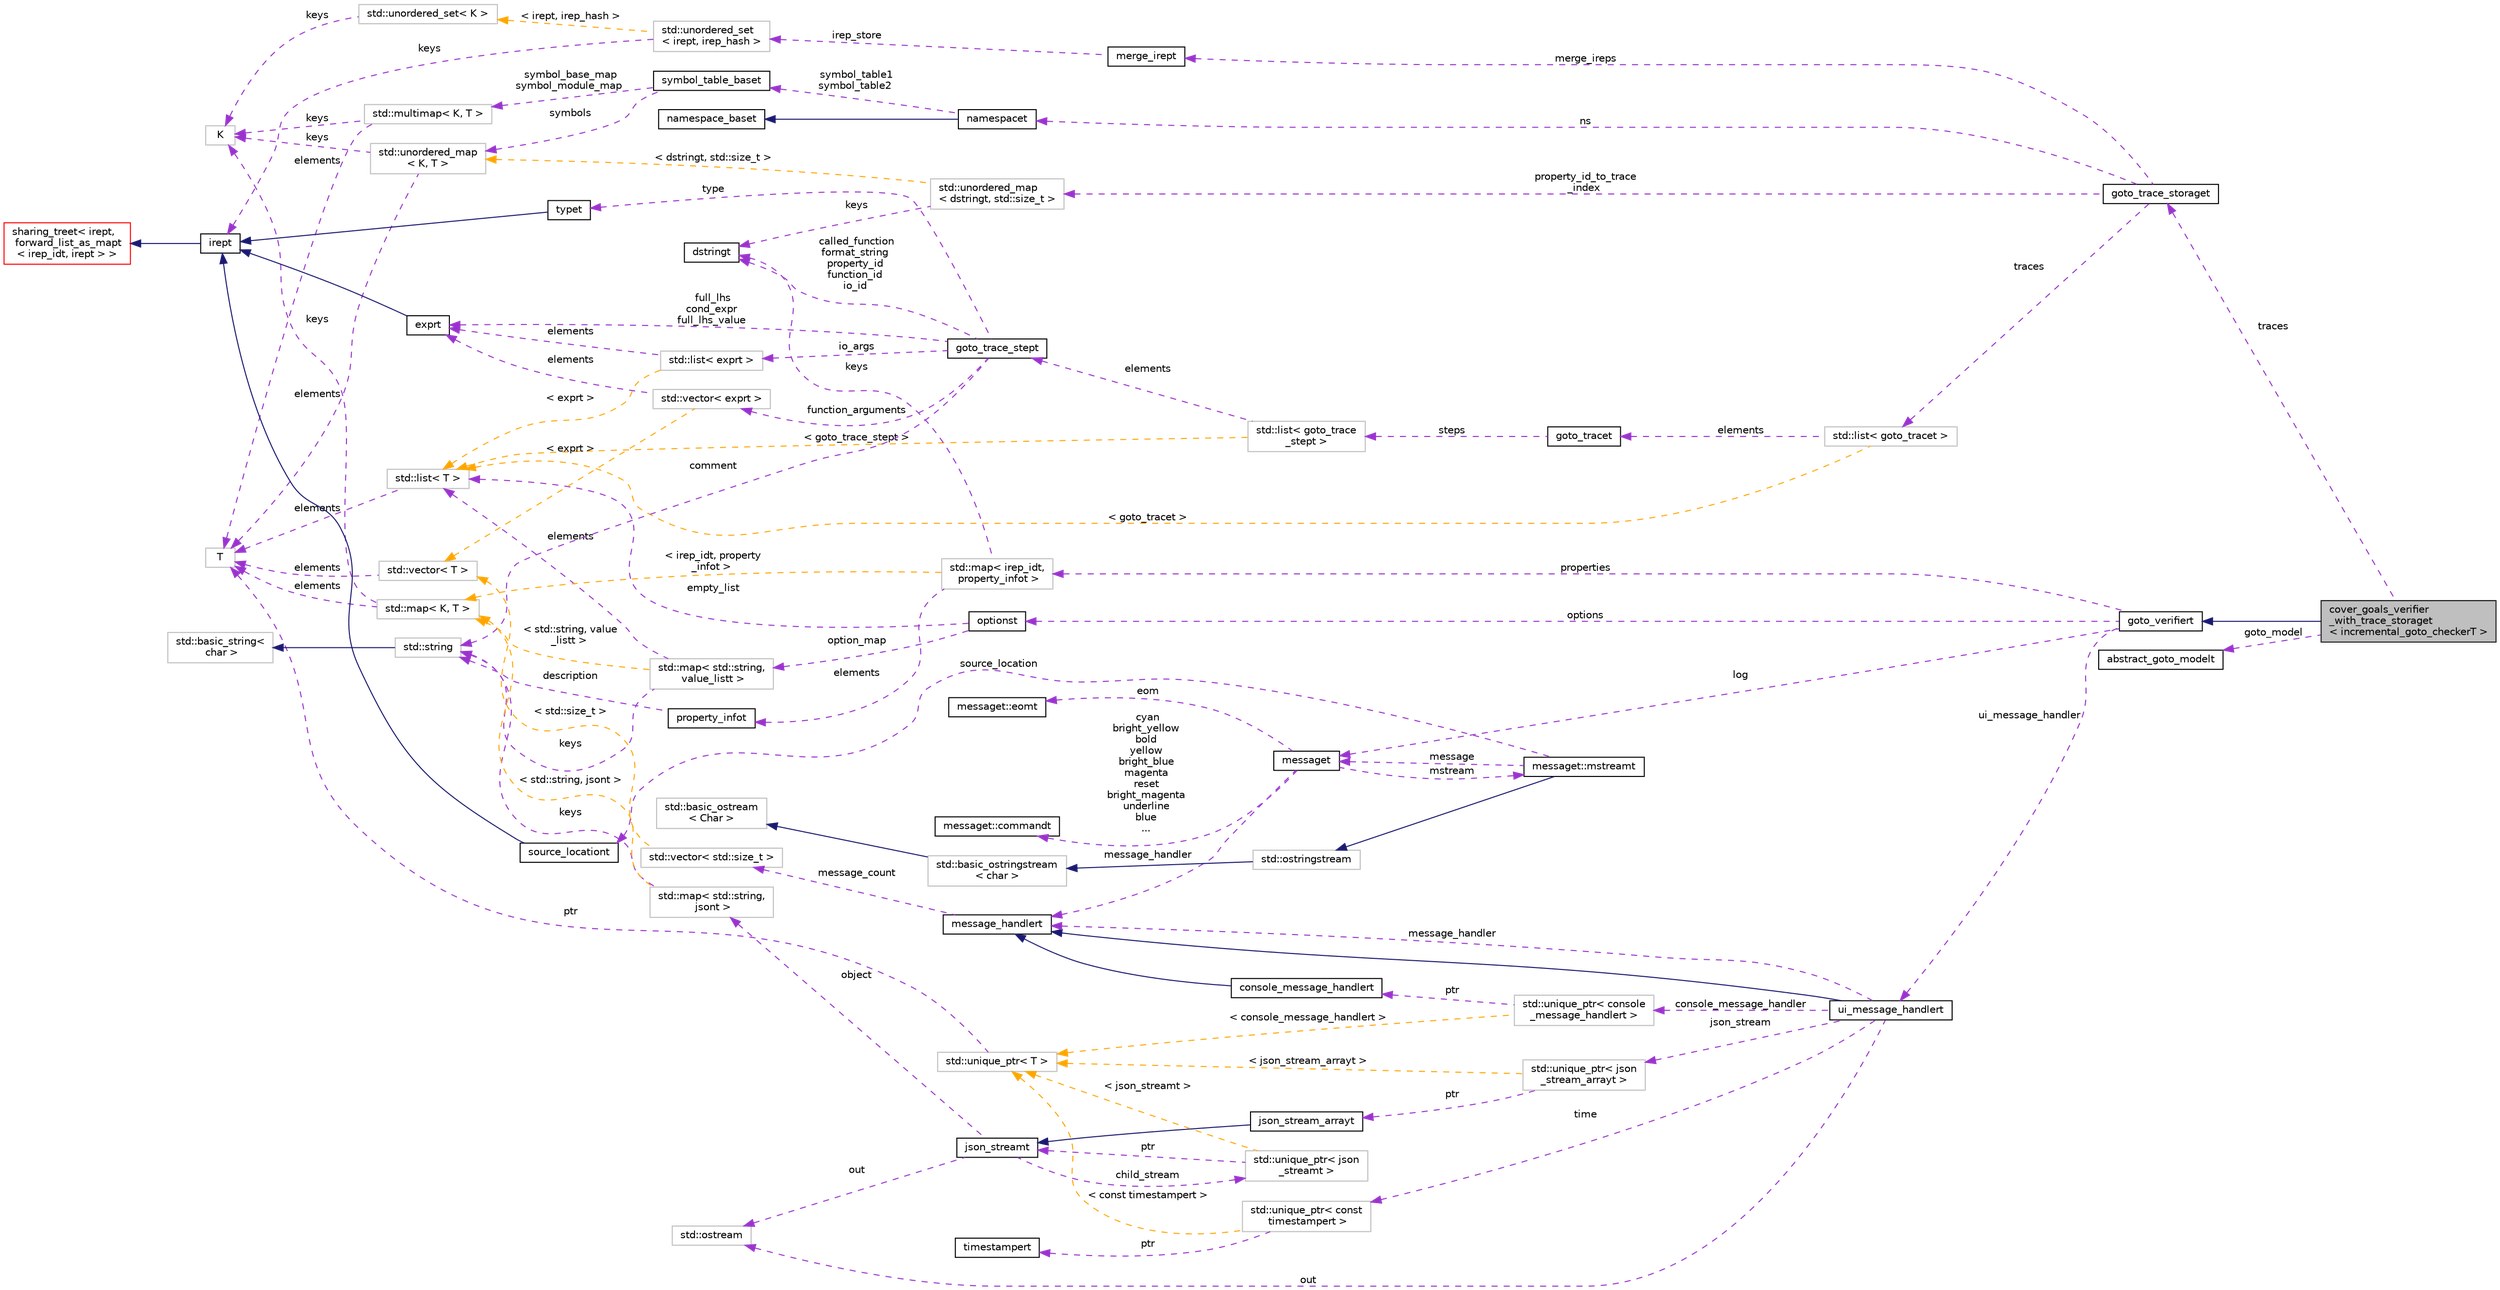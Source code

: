 digraph "cover_goals_verifier_with_trace_storaget&lt; incremental_goto_checkerT &gt;"
{
 // LATEX_PDF_SIZE
  bgcolor="transparent";
  edge [fontname="Helvetica",fontsize="10",labelfontname="Helvetica",labelfontsize="10"];
  node [fontname="Helvetica",fontsize="10",shape=record];
  rankdir="LR";
  Node1 [label="cover_goals_verifier\l_with_trace_storaget\l\< incremental_goto_checkerT \>",height=0.2,width=0.4,color="black", fillcolor="grey75", style="filled", fontcolor="black",tooltip=" "];
  Node2 -> Node1 [dir="back",color="midnightblue",fontsize="10",style="solid",fontname="Helvetica"];
  Node2 [label="goto_verifiert",height=0.2,width=0.4,color="black",URL="$classgoto__verifiert.html",tooltip="An implementation of goto_verifiert checks all properties in a goto model."];
  Node3 -> Node2 [dir="back",color="darkorchid3",fontsize="10",style="dashed",label=" options" ,fontname="Helvetica"];
  Node3 [label="optionst",height=0.2,width=0.4,color="black",URL="$classoptionst.html",tooltip=" "];
  Node4 -> Node3 [dir="back",color="darkorchid3",fontsize="10",style="dashed",label=" empty_list" ,fontname="Helvetica"];
  Node4 [label="std::list\< T \>",height=0.2,width=0.4,color="grey75",tooltip="STL class."];
  Node5 -> Node4 [dir="back",color="darkorchid3",fontsize="10",style="dashed",label=" elements" ,fontname="Helvetica"];
  Node5 [label="T",height=0.2,width=0.4,color="grey75",tooltip=" "];
  Node6 -> Node3 [dir="back",color="darkorchid3",fontsize="10",style="dashed",label=" option_map" ,fontname="Helvetica"];
  Node6 [label="std::map\< std::string,\l value_listt \>",height=0.2,width=0.4,color="grey75",tooltip=" "];
  Node4 -> Node6 [dir="back",color="darkorchid3",fontsize="10",style="dashed",label=" elements" ,fontname="Helvetica"];
  Node7 -> Node6 [dir="back",color="darkorchid3",fontsize="10",style="dashed",label=" keys" ,fontname="Helvetica"];
  Node7 [label="std::string",height=0.2,width=0.4,color="grey75",tooltip="STL class."];
  Node8 -> Node7 [dir="back",color="midnightblue",fontsize="10",style="solid",fontname="Helvetica"];
  Node8 [label="std::basic_string\<\l char \>",height=0.2,width=0.4,color="grey75",tooltip="STL class."];
  Node9 -> Node6 [dir="back",color="orange",fontsize="10",style="dashed",label=" \< std::string, value\l_listt \>" ,fontname="Helvetica"];
  Node9 [label="std::map\< K, T \>",height=0.2,width=0.4,color="grey75",tooltip="STL class."];
  Node10 -> Node9 [dir="back",color="darkorchid3",fontsize="10",style="dashed",label=" keys" ,fontname="Helvetica"];
  Node10 [label="K",height=0.2,width=0.4,color="grey75",tooltip=" "];
  Node5 -> Node9 [dir="back",color="darkorchid3",fontsize="10",style="dashed",label=" elements" ,fontname="Helvetica"];
  Node11 -> Node2 [dir="back",color="darkorchid3",fontsize="10",style="dashed",label=" properties" ,fontname="Helvetica"];
  Node11 [label="std::map\< irep_idt,\l property_infot \>",height=0.2,width=0.4,color="grey75",tooltip=" "];
  Node12 -> Node11 [dir="back",color="darkorchid3",fontsize="10",style="dashed",label=" elements" ,fontname="Helvetica"];
  Node12 [label="property_infot",height=0.2,width=0.4,color="black",URL="$structproperty__infot.html",tooltip=" "];
  Node7 -> Node12 [dir="back",color="darkorchid3",fontsize="10",style="dashed",label=" description" ,fontname="Helvetica"];
  Node13 -> Node11 [dir="back",color="darkorchid3",fontsize="10",style="dashed",label=" keys" ,fontname="Helvetica"];
  Node13 [label="dstringt",height=0.2,width=0.4,color="black",URL="$classdstringt.html",tooltip="dstringt has one field, an unsigned integer no which is an index into a static table of strings."];
  Node9 -> Node11 [dir="back",color="orange",fontsize="10",style="dashed",label=" \< irep_idt, property\l_infot \>" ,fontname="Helvetica"];
  Node14 -> Node2 [dir="back",color="darkorchid3",fontsize="10",style="dashed",label=" log" ,fontname="Helvetica"];
  Node14 [label="messaget",height=0.2,width=0.4,color="black",URL="$classmessaget.html",tooltip="Class that provides messages with a built-in verbosity 'level'."];
  Node15 -> Node14 [dir="back",color="darkorchid3",fontsize="10",style="dashed",label=" message_handler" ,fontname="Helvetica"];
  Node15 [label="message_handlert",height=0.2,width=0.4,color="black",URL="$classmessage__handlert.html",tooltip=" "];
  Node16 -> Node15 [dir="back",color="darkorchid3",fontsize="10",style="dashed",label=" message_count" ,fontname="Helvetica"];
  Node16 [label="std::vector\< std::size_t \>",height=0.2,width=0.4,color="grey75",tooltip=" "];
  Node17 -> Node16 [dir="back",color="orange",fontsize="10",style="dashed",label=" \< std::size_t \>" ,fontname="Helvetica"];
  Node17 [label="std::vector\< T \>",height=0.2,width=0.4,color="grey75",tooltip="STL class."];
  Node5 -> Node17 [dir="back",color="darkorchid3",fontsize="10",style="dashed",label=" elements" ,fontname="Helvetica"];
  Node18 -> Node14 [dir="back",color="darkorchid3",fontsize="10",style="dashed",label=" cyan\nbright_yellow\nbold\nyellow\nbright_blue\nmagenta\nreset\nbright_magenta\nunderline\nblue\n..." ,fontname="Helvetica"];
  Node18 [label="messaget::commandt",height=0.2,width=0.4,color="black",URL="$classmessaget_1_1commandt.html",tooltip=" "];
  Node19 -> Node14 [dir="back",color="darkorchid3",fontsize="10",style="dashed",label=" mstream" ,fontname="Helvetica"];
  Node19 [label="messaget::mstreamt",height=0.2,width=0.4,color="black",URL="$classmessaget_1_1mstreamt.html",tooltip=" "];
  Node20 -> Node19 [dir="back",color="midnightblue",fontsize="10",style="solid",fontname="Helvetica"];
  Node20 [label="std::ostringstream",height=0.2,width=0.4,color="grey75",tooltip="STL class."];
  Node21 -> Node20 [dir="back",color="midnightblue",fontsize="10",style="solid",fontname="Helvetica"];
  Node21 [label="std::basic_ostringstream\l\< char \>",height=0.2,width=0.4,color="grey75",tooltip="STL class."];
  Node22 -> Node21 [dir="back",color="midnightblue",fontsize="10",style="solid",fontname="Helvetica"];
  Node22 [label="std::basic_ostream\l\< Char \>",height=0.2,width=0.4,color="grey75",tooltip="STL class."];
  Node14 -> Node19 [dir="back",color="darkorchid3",fontsize="10",style="dashed",label=" message" ,fontname="Helvetica"];
  Node25 -> Node19 [dir="back",color="darkorchid3",fontsize="10",style="dashed",label=" source_location" ,fontname="Helvetica"];
  Node25 [label="source_locationt",height=0.2,width=0.4,color="black",URL="$classsource__locationt.html",tooltip=" "];
  Node26 -> Node25 [dir="back",color="midnightblue",fontsize="10",style="solid",fontname="Helvetica"];
  Node26 [label="irept",height=0.2,width=0.4,color="black",URL="$classirept.html",tooltip="There are a large number of kinds of tree structured or tree-like data in CPROVER."];
  Node27 -> Node26 [dir="back",color="midnightblue",fontsize="10",style="solid",fontname="Helvetica"];
  Node27 [label="sharing_treet\< irept,\l forward_list_as_mapt\l\< irep_idt, irept \> \>",height=0.2,width=0.4,color="red",URL="$classsharing__treet.html",tooltip=" "];
  Node32 -> Node14 [dir="back",color="darkorchid3",fontsize="10",style="dashed",label=" eom" ,fontname="Helvetica"];
  Node32 [label="messaget::eomt",height=0.2,width=0.4,color="black",URL="$classmessaget_1_1eomt.html",tooltip=" "];
  Node33 -> Node2 [dir="back",color="darkorchid3",fontsize="10",style="dashed",label=" ui_message_handler" ,fontname="Helvetica"];
  Node33 [label="ui_message_handlert",height=0.2,width=0.4,color="black",URL="$classui__message__handlert.html",tooltip=" "];
  Node15 -> Node33 [dir="back",color="midnightblue",fontsize="10",style="solid",fontname="Helvetica"];
  Node15 -> Node33 [dir="back",color="darkorchid3",fontsize="10",style="dashed",label=" message_handler" ,fontname="Helvetica"];
  Node34 -> Node33 [dir="back",color="darkorchid3",fontsize="10",style="dashed",label=" json_stream" ,fontname="Helvetica"];
  Node34 [label="std::unique_ptr\< json\l_stream_arrayt \>",height=0.2,width=0.4,color="grey75",tooltip=" "];
  Node35 -> Node34 [dir="back",color="darkorchid3",fontsize="10",style="dashed",label=" ptr" ,fontname="Helvetica"];
  Node35 [label="json_stream_arrayt",height=0.2,width=0.4,color="black",URL="$classjson__stream__arrayt.html",tooltip="Provides methods for streaming JSON arrays."];
  Node36 -> Node35 [dir="back",color="midnightblue",fontsize="10",style="solid",fontname="Helvetica"];
  Node36 [label="json_streamt",height=0.2,width=0.4,color="black",URL="$classjson__streamt.html",tooltip="This class provides a facility for streaming JSON objects directly to the output instead of waiting f..."];
  Node37 -> Node36 [dir="back",color="darkorchid3",fontsize="10",style="dashed",label=" child_stream" ,fontname="Helvetica"];
  Node37 [label="std::unique_ptr\< json\l_streamt \>",height=0.2,width=0.4,color="grey75",tooltip=" "];
  Node36 -> Node37 [dir="back",color="darkorchid3",fontsize="10",style="dashed",label=" ptr" ,fontname="Helvetica"];
  Node38 -> Node37 [dir="back",color="orange",fontsize="10",style="dashed",label=" \< json_streamt \>" ,fontname="Helvetica"];
  Node38 [label="std::unique_ptr\< T \>",height=0.2,width=0.4,color="grey75",tooltip="STL class."];
  Node5 -> Node38 [dir="back",color="darkorchid3",fontsize="10",style="dashed",label=" ptr" ,fontname="Helvetica"];
  Node39 -> Node36 [dir="back",color="darkorchid3",fontsize="10",style="dashed",label=" object" ,fontname="Helvetica"];
  Node39 [label="std::map\< std::string,\l jsont \>",height=0.2,width=0.4,color="grey75",tooltip=" "];
  Node7 -> Node39 [dir="back",color="darkorchid3",fontsize="10",style="dashed",label=" keys" ,fontname="Helvetica"];
  Node9 -> Node39 [dir="back",color="orange",fontsize="10",style="dashed",label=" \< std::string, jsont \>" ,fontname="Helvetica"];
  Node42 -> Node36 [dir="back",color="darkorchid3",fontsize="10",style="dashed",label=" out" ,fontname="Helvetica"];
  Node42 [label="std::ostream",height=0.2,width=0.4,color="grey75",tooltip="STL class."];
  Node38 -> Node34 [dir="back",color="orange",fontsize="10",style="dashed",label=" \< json_stream_arrayt \>" ,fontname="Helvetica"];
  Node44 -> Node33 [dir="back",color="darkorchid3",fontsize="10",style="dashed",label=" console_message_handler" ,fontname="Helvetica"];
  Node44 [label="std::unique_ptr\< console\l_message_handlert \>",height=0.2,width=0.4,color="grey75",tooltip=" "];
  Node45 -> Node44 [dir="back",color="darkorchid3",fontsize="10",style="dashed",label=" ptr" ,fontname="Helvetica"];
  Node45 [label="console_message_handlert",height=0.2,width=0.4,color="black",URL="$classconsole__message__handlert.html",tooltip=" "];
  Node15 -> Node45 [dir="back",color="midnightblue",fontsize="10",style="solid",fontname="Helvetica"];
  Node38 -> Node44 [dir="back",color="orange",fontsize="10",style="dashed",label=" \< console_message_handlert \>" ,fontname="Helvetica"];
  Node42 -> Node33 [dir="back",color="darkorchid3",fontsize="10",style="dashed",label=" out" ,fontname="Helvetica"];
  Node46 -> Node33 [dir="back",color="darkorchid3",fontsize="10",style="dashed",label=" time" ,fontname="Helvetica"];
  Node46 [label="std::unique_ptr\< const\l timestampert \>",height=0.2,width=0.4,color="grey75",tooltip=" "];
  Node47 -> Node46 [dir="back",color="darkorchid3",fontsize="10",style="dashed",label=" ptr" ,fontname="Helvetica"];
  Node47 [label="timestampert",height=0.2,width=0.4,color="black",URL="$classtimestampert.html",tooltip="Timestamp class hierarchy."];
  Node38 -> Node46 [dir="back",color="orange",fontsize="10",style="dashed",label=" \< const timestampert \>" ,fontname="Helvetica"];
  Node48 -> Node1 [dir="back",color="darkorchid3",fontsize="10",style="dashed",label=" goto_model" ,fontname="Helvetica"];
  Node48 [label="abstract_goto_modelt",height=0.2,width=0.4,color="black",URL="$classabstract__goto__modelt.html",tooltip="Abstract interface to eager or lazy GOTO models."];
  Node49 -> Node1 [dir="back",color="darkorchid3",fontsize="10",style="dashed",label=" traces" ,fontname="Helvetica"];
  Node49 [label="goto_trace_storaget",height=0.2,width=0.4,color="black",URL="$classgoto__trace__storaget.html",tooltip=" "];
  Node50 -> Node49 [dir="back",color="darkorchid3",fontsize="10",style="dashed",label=" property_id_to_trace\l_index" ,fontname="Helvetica"];
  Node50 [label="std::unordered_map\l\< dstringt, std::size_t \>",height=0.2,width=0.4,color="grey75",tooltip=" "];
  Node13 -> Node50 [dir="back",color="darkorchid3",fontsize="10",style="dashed",label=" keys" ,fontname="Helvetica"];
  Node51 -> Node50 [dir="back",color="orange",fontsize="10",style="dashed",label=" \< dstringt, std::size_t \>" ,fontname="Helvetica"];
  Node51 [label="std::unordered_map\l\< K, T \>",height=0.2,width=0.4,color="grey75",tooltip="STL class."];
  Node10 -> Node51 [dir="back",color="darkorchid3",fontsize="10",style="dashed",label=" keys" ,fontname="Helvetica"];
  Node5 -> Node51 [dir="back",color="darkorchid3",fontsize="10",style="dashed",label=" elements" ,fontname="Helvetica"];
  Node52 -> Node49 [dir="back",color="darkorchid3",fontsize="10",style="dashed",label=" merge_ireps" ,fontname="Helvetica"];
  Node52 [label="merge_irept",height=0.2,width=0.4,color="black",URL="$classmerge__irept.html",tooltip=" "];
  Node53 -> Node52 [dir="back",color="darkorchid3",fontsize="10",style="dashed",label=" irep_store" ,fontname="Helvetica"];
  Node53 [label="std::unordered_set\l\< irept, irep_hash \>",height=0.2,width=0.4,color="grey75",tooltip=" "];
  Node26 -> Node53 [dir="back",color="darkorchid3",fontsize="10",style="dashed",label=" keys" ,fontname="Helvetica"];
  Node54 -> Node53 [dir="back",color="orange",fontsize="10",style="dashed",label=" \< irept, irep_hash \>" ,fontname="Helvetica"];
  Node54 [label="std::unordered_set\< K \>",height=0.2,width=0.4,color="grey75",tooltip="STL class."];
  Node10 -> Node54 [dir="back",color="darkorchid3",fontsize="10",style="dashed",label=" keys" ,fontname="Helvetica"];
  Node55 -> Node49 [dir="back",color="darkorchid3",fontsize="10",style="dashed",label=" ns" ,fontname="Helvetica"];
  Node55 [label="namespacet",height=0.2,width=0.4,color="black",URL="$classnamespacet.html",tooltip="A namespacet is essentially one or two symbol tables bound together, to allow for symbol lookups in t..."];
  Node56 -> Node55 [dir="back",color="midnightblue",fontsize="10",style="solid",fontname="Helvetica"];
  Node56 [label="namespace_baset",height=0.2,width=0.4,color="black",URL="$classnamespace__baset.html",tooltip="Basic interface for a namespace."];
  Node57 -> Node55 [dir="back",color="darkorchid3",fontsize="10",style="dashed",label=" symbol_table1\nsymbol_table2" ,fontname="Helvetica"];
  Node57 [label="symbol_table_baset",height=0.2,width=0.4,color="black",URL="$classsymbol__table__baset.html",tooltip="The symbol table base class interface."];
  Node58 -> Node57 [dir="back",color="darkorchid3",fontsize="10",style="dashed",label=" symbol_base_map\nsymbol_module_map" ,fontname="Helvetica"];
  Node58 [label="std::multimap\< K, T \>",height=0.2,width=0.4,color="grey75",tooltip="STL class."];
  Node10 -> Node58 [dir="back",color="darkorchid3",fontsize="10",style="dashed",label=" keys" ,fontname="Helvetica"];
  Node5 -> Node58 [dir="back",color="darkorchid3",fontsize="10",style="dashed",label=" elements" ,fontname="Helvetica"];
  Node51 -> Node57 [dir="back",color="darkorchid3",fontsize="10",style="dashed",label=" symbols" ,fontname="Helvetica"];
  Node59 -> Node49 [dir="back",color="darkorchid3",fontsize="10",style="dashed",label=" traces" ,fontname="Helvetica"];
  Node59 [label="std::list\< goto_tracet \>",height=0.2,width=0.4,color="grey75",tooltip=" "];
  Node60 -> Node59 [dir="back",color="darkorchid3",fontsize="10",style="dashed",label=" elements" ,fontname="Helvetica"];
  Node60 [label="goto_tracet",height=0.2,width=0.4,color="black",URL="$classgoto__tracet.html",tooltip="Trace of a GOTO program."];
  Node61 -> Node60 [dir="back",color="darkorchid3",fontsize="10",style="dashed",label=" steps" ,fontname="Helvetica"];
  Node61 [label="std::list\< goto_trace\l_stept \>",height=0.2,width=0.4,color="grey75",tooltip=" "];
  Node62 -> Node61 [dir="back",color="darkorchid3",fontsize="10",style="dashed",label=" elements" ,fontname="Helvetica"];
  Node62 [label="goto_trace_stept",height=0.2,width=0.4,color="black",URL="$classgoto__trace__stept.html",tooltip="Step of the trace of a GOTO program."];
  Node63 -> Node62 [dir="back",color="darkorchid3",fontsize="10",style="dashed",label=" io_args" ,fontname="Helvetica"];
  Node63 [label="std::list\< exprt \>",height=0.2,width=0.4,color="grey75",tooltip=" "];
  Node64 -> Node63 [dir="back",color="darkorchid3",fontsize="10",style="dashed",label=" elements" ,fontname="Helvetica"];
  Node64 [label="exprt",height=0.2,width=0.4,color="black",URL="$classexprt.html",tooltip="Base class for all expressions."];
  Node26 -> Node64 [dir="back",color="midnightblue",fontsize="10",style="solid",fontname="Helvetica"];
  Node4 -> Node63 [dir="back",color="orange",fontsize="10",style="dashed",label=" \< exprt \>" ,fontname="Helvetica"];
  Node65 -> Node62 [dir="back",color="darkorchid3",fontsize="10",style="dashed",label=" type" ,fontname="Helvetica"];
  Node65 [label="typet",height=0.2,width=0.4,color="black",URL="$classtypet.html",tooltip="The type of an expression, extends irept."];
  Node26 -> Node65 [dir="back",color="midnightblue",fontsize="10",style="solid",fontname="Helvetica"];
  Node13 -> Node62 [dir="back",color="darkorchid3",fontsize="10",style="dashed",label=" called_function\nformat_string\nproperty_id\nfunction_id\nio_id" ,fontname="Helvetica"];
  Node7 -> Node62 [dir="back",color="darkorchid3",fontsize="10",style="dashed",label=" comment" ,fontname="Helvetica"];
  Node64 -> Node62 [dir="back",color="darkorchid3",fontsize="10",style="dashed",label=" full_lhs\ncond_expr\nfull_lhs_value" ,fontname="Helvetica"];
  Node66 -> Node62 [dir="back",color="darkorchid3",fontsize="10",style="dashed",label=" function_arguments" ,fontname="Helvetica"];
  Node66 [label="std::vector\< exprt \>",height=0.2,width=0.4,color="grey75",tooltip=" "];
  Node64 -> Node66 [dir="back",color="darkorchid3",fontsize="10",style="dashed",label=" elements" ,fontname="Helvetica"];
  Node17 -> Node66 [dir="back",color="orange",fontsize="10",style="dashed",label=" \< exprt \>" ,fontname="Helvetica"];
  Node4 -> Node61 [dir="back",color="orange",fontsize="10",style="dashed",label=" \< goto_trace_stept \>" ,fontname="Helvetica"];
  Node4 -> Node59 [dir="back",color="orange",fontsize="10",style="dashed",label=" \< goto_tracet \>" ,fontname="Helvetica"];
}
